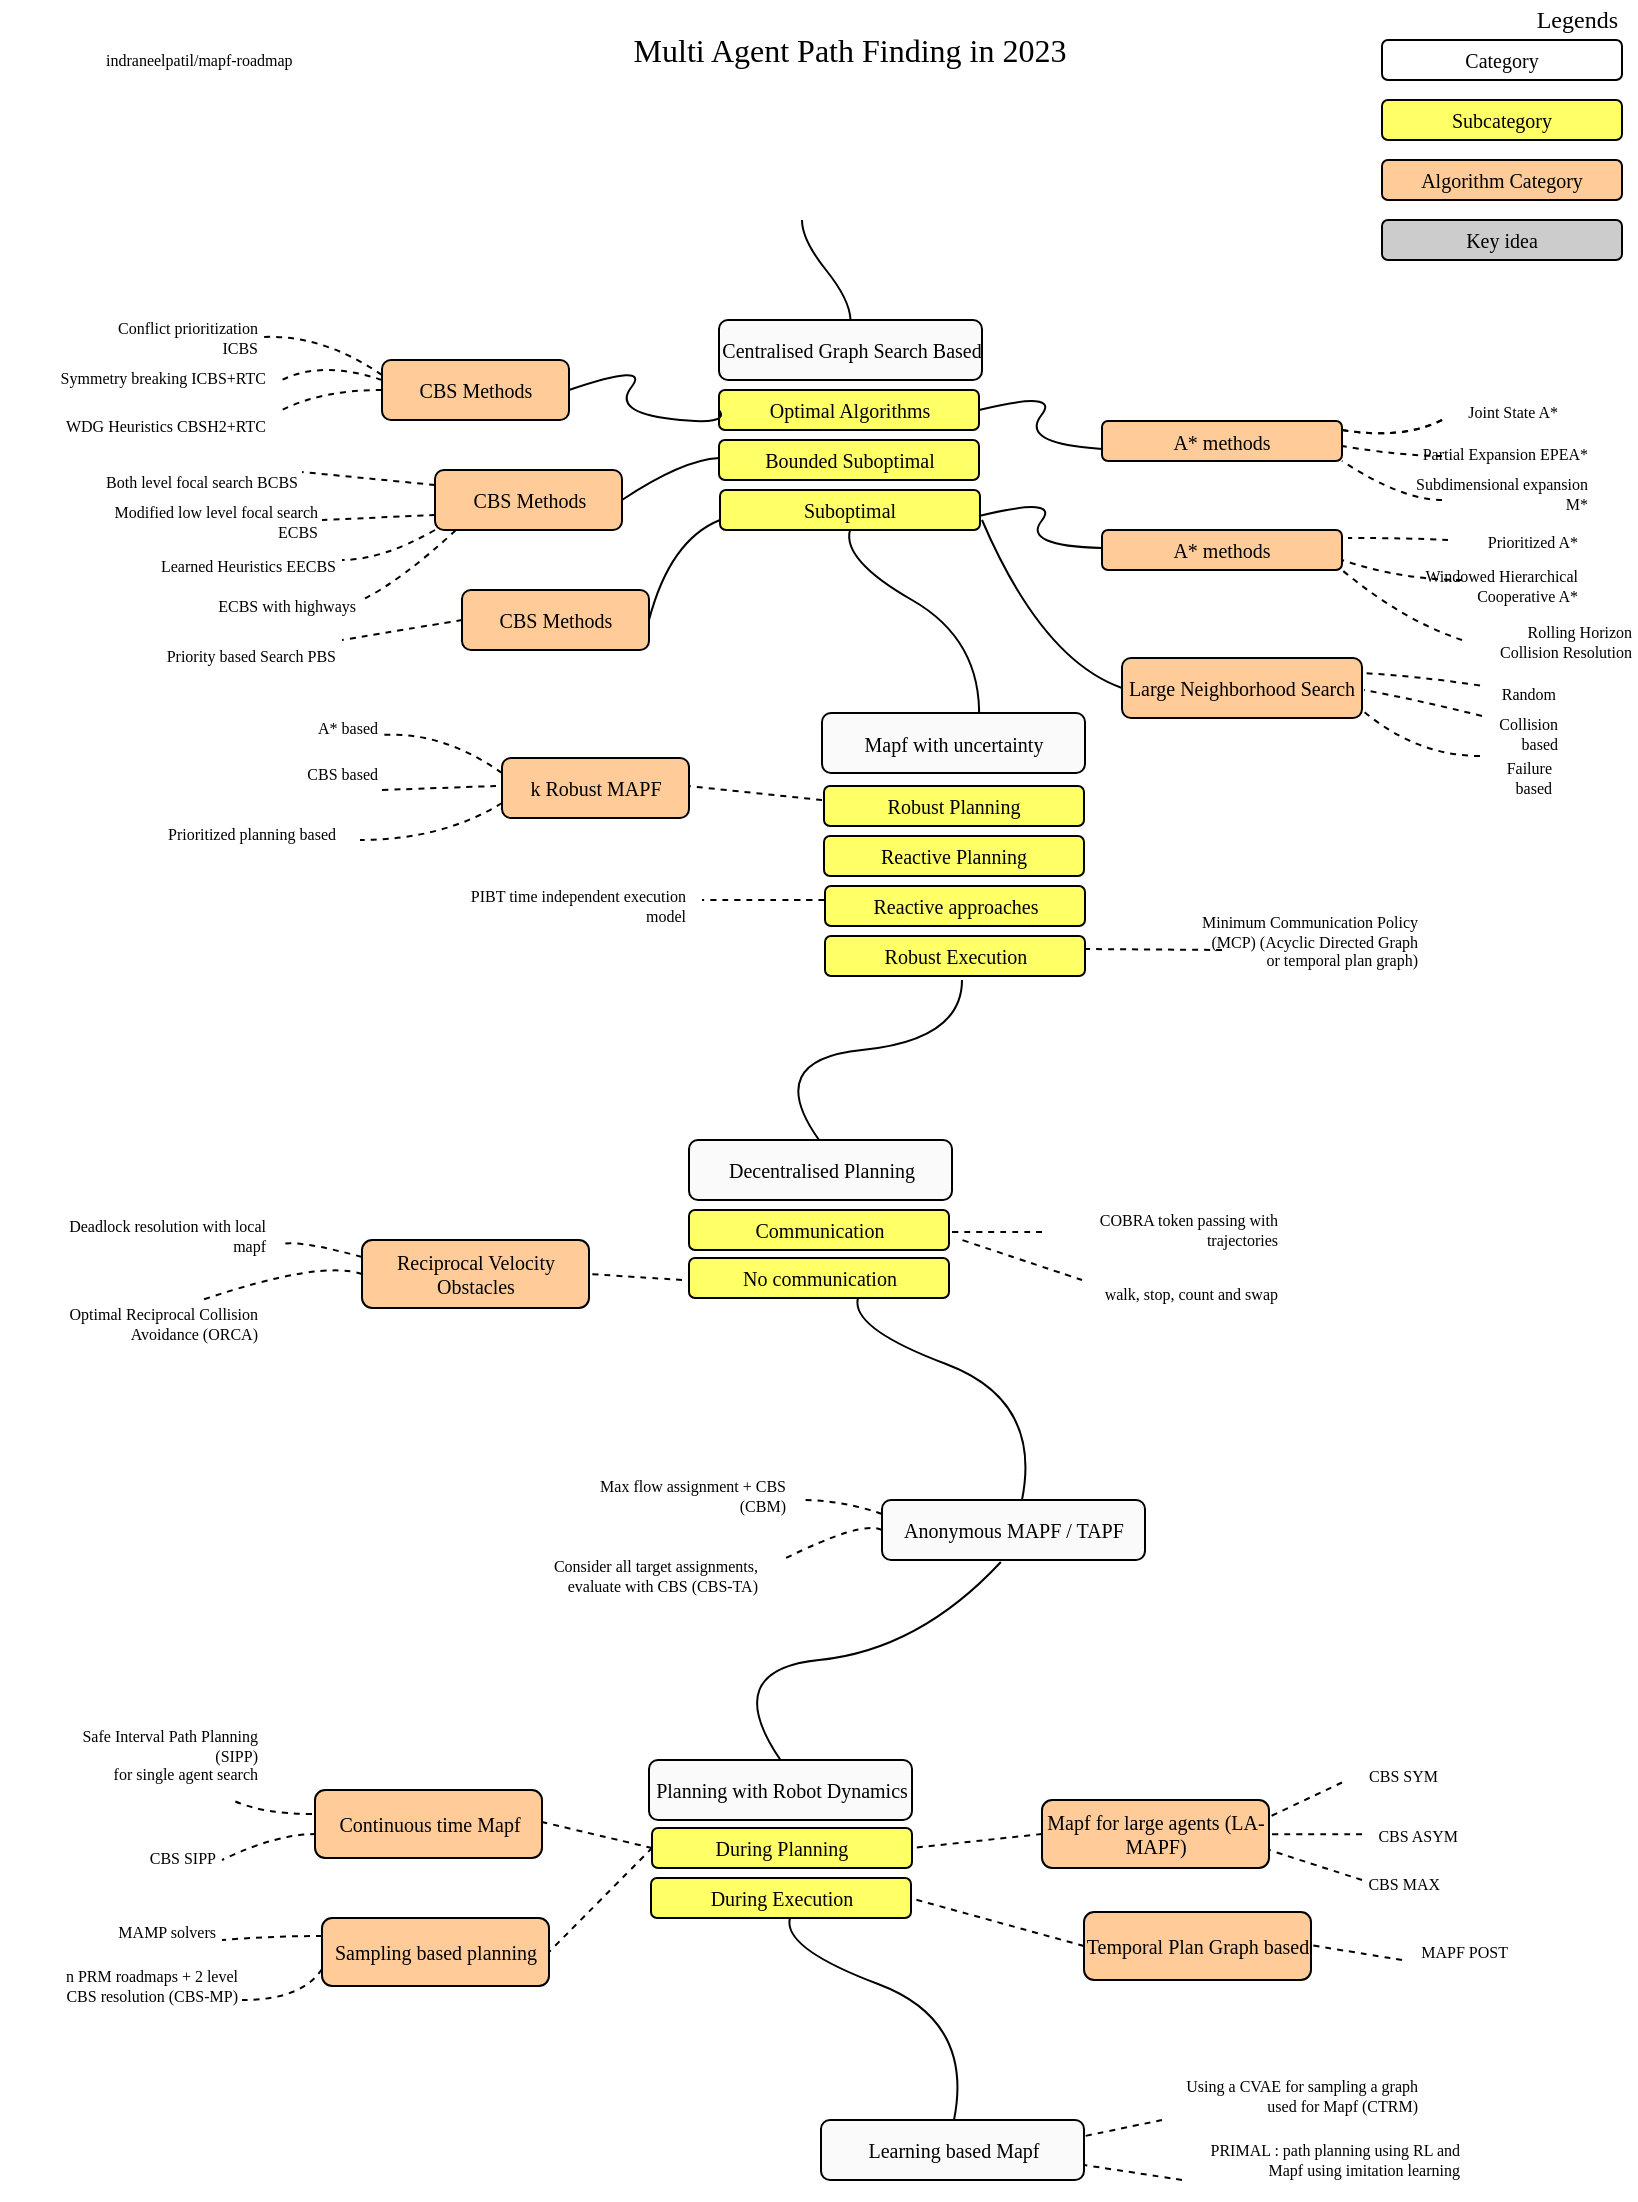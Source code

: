 <mxfile version="21.6.3" type="github">
  <diagram id="CwU8dhpzYnV2hqpYqISQ" name="Page-1">
    <mxGraphModel dx="1590" dy="447" grid="1" gridSize="10" guides="1" tooltips="1" connect="1" arrows="1" fold="1" page="1" pageScale="1" pageWidth="827" pageHeight="1169" background="#ffffff" math="0" shadow="0">
      <root>
        <mxCell id="0" />
        <mxCell id="1" parent="0" />
        <mxCell id="4" value="Multi Agent Path Finding in 2023" style="text;html=1;strokeColor=none;fillColor=none;align=center;verticalAlign=middle;whiteSpace=wrap;rounded=0;comic=0;fontFamily=Verdana;fontSize=16;fontStyle=0" parent="1" vertex="1">
          <mxGeometry x="273.5" y="30" width="280" height="30" as="geometry" />
        </mxCell>
        <mxCell id="5" value="Legends" style="text;html=1;strokeColor=none;fillColor=none;align=right;verticalAlign=middle;whiteSpace=wrap;rounded=0;comic=0;fontFamily=Verdana;fontSize=12;" parent="1" vertex="1">
          <mxGeometry x="720" y="20" width="80" height="20" as="geometry" />
        </mxCell>
        <mxCell id="7" value="Subcategory" style="rounded=1;whiteSpace=wrap;html=1;comic=0;fontFamily=Verdana;fontSize=10;fillColor=#FFFF66;" parent="1" vertex="1">
          <mxGeometry x="680" y="70" width="120" height="20" as="geometry" />
        </mxCell>
        <mxCell id="9" value="Algorithm Category" style="rounded=1;whiteSpace=wrap;html=1;comic=0;fontFamily=Verdana;fontSize=10;fillColor=#FFCC99;" parent="1" vertex="1">
          <mxGeometry x="680" y="100" width="120" height="20" as="geometry" />
        </mxCell>
        <mxCell id="10" value="Key idea" style="rounded=1;whiteSpace=wrap;html=1;comic=0;fontFamily=Verdana;fontSize=10;fillColor=#CCCCCC;" parent="1" vertex="1">
          <mxGeometry x="680" y="130" width="120" height="20" as="geometry" />
        </mxCell>
        <mxCell id="15" value="" style="curved=1;endArrow=none;html=1;fontFamily=Verdana;fontSize=10;exitX=0.5;exitY=1;entryX=0.5;entryY=0;endFill=0;" parent="1" target="17" edge="1">
          <mxGeometry width="50" height="50" relative="1" as="geometry">
            <mxPoint x="390" y="130" as="sourcePoint" />
            <mxPoint x="360" y="190" as="targetPoint" />
            <Array as="points">
              <mxPoint x="390" y="140" />
              <mxPoint x="414" y="170" />
            </Array>
          </mxGeometry>
        </mxCell>
        <mxCell id="17" value="Centralised Graph Search Based" style="rounded=1;whiteSpace=wrap;html=1;comic=0;fontFamily=Verdana;fontSize=10;fillColor=#fafafa;" parent="1" vertex="1">
          <mxGeometry x="348.5" y="180" width="131.5" height="30" as="geometry" />
        </mxCell>
        <mxCell id="18" value="Optimal Algorithms" style="rounded=1;whiteSpace=wrap;html=1;comic=0;fontFamily=Verdana;fontSize=10;fillColor=#FFFF66;" parent="1" vertex="1">
          <mxGeometry x="348.5" y="215" width="130" height="20" as="geometry" />
        </mxCell>
        <mxCell id="20" value="Bounded Suboptimal" style="rounded=1;whiteSpace=wrap;html=1;comic=0;fontFamily=Verdana;fontSize=10;fillColor=#FFFF66;" parent="1" vertex="1">
          <mxGeometry x="348.5" y="240" width="130" height="20" as="geometry" />
        </mxCell>
        <mxCell id="52" value="" style="curved=1;endArrow=none;html=1;fontFamily=Verdana;fontSize=10;entryX=0.5;entryY=0;endFill=0;exitX=0.5;exitY=1;exitDx=0;exitDy=0;" parent="1" source="3GfHXLE6OEoNehkDiDL5-192" edge="1">
          <mxGeometry width="50" height="50" relative="1" as="geometry">
            <mxPoint x="420" y="290" as="sourcePoint" />
            <mxPoint x="478.5" y="380" as="targetPoint" />
            <Array as="points">
              <mxPoint x="410" y="300" />
              <mxPoint x="480" y="340" />
            </Array>
          </mxGeometry>
        </mxCell>
        <mxCell id="ac9188710934de2-52" value="" style="shape=image;html=1;verticalAlign=top;verticalLabelPosition=bottom;labelBackgroundColor=#ffffff;imageAspect=0;aspect=fixed;image=https://cdn1.iconfinder.com/data/icons/logotypes/32/github-128.png;rounded=1;glass=0;comic=0;strokeColor=#000000;fillColor=#FFFFFF;fontFamily=Verdana;fontSize=14;align=center;" parent="1" vertex="1">
          <mxGeometry x="20" y="40" width="20" height="20" as="geometry" />
        </mxCell>
        <mxCell id="ac9188710934de2-55" value="indraneelpatil/mapf-roadmap" style="text;html=1;strokeColor=none;fillColor=none;align=left;verticalAlign=middle;whiteSpace=wrap;rounded=0;comic=0;fontFamily=Verdana;fontSize=8;" parent="1" vertex="1">
          <mxGeometry x="40" y="42.5" width="260" height="15" as="geometry" />
        </mxCell>
        <mxCell id="3GfHXLE6OEoNehkDiDL5-192" value="Suboptimal" style="rounded=1;whiteSpace=wrap;html=1;comic=0;fontFamily=Verdana;fontSize=10;fillColor=#FFFF66;" vertex="1" parent="1">
          <mxGeometry x="349" y="265" width="130" height="20" as="geometry" />
        </mxCell>
        <mxCell id="3GfHXLE6OEoNehkDiDL5-195" value="" style="curved=1;endArrow=none;html=1;fontFamily=Verdana;fontSize=10;exitX=0;exitY=0.5;entryX=1;entryY=0.5;endFill=0;exitDx=0;exitDy=0;" edge="1" parent="1" source="3GfHXLE6OEoNehkDiDL5-196">
          <mxGeometry width="50" height="50" relative="1" as="geometry">
            <mxPoint x="589.5" y="247" as="sourcePoint" />
            <mxPoint x="478.5" y="225" as="targetPoint" />
            <Array as="points">
              <mxPoint x="559.5" y="247" />
              <mxPoint x="500" y="240" />
              <mxPoint x="519.5" y="215" />
            </Array>
          </mxGeometry>
        </mxCell>
        <mxCell id="3GfHXLE6OEoNehkDiDL5-196" value="A* methods" style="rounded=1;whiteSpace=wrap;html=1;comic=0;fontFamily=Verdana;fontSize=10;fillColor=#ffcc99;strokeColor=#000000;" vertex="1" parent="1">
          <mxGeometry x="540" y="230.5" width="120" height="20" as="geometry" />
        </mxCell>
        <mxCell id="3GfHXLE6OEoNehkDiDL5-197" value="Category" style="rounded=1;whiteSpace=wrap;html=1;comic=0;fontFamily=Verdana;fontSize=10;" vertex="1" parent="1">
          <mxGeometry x="680" y="40" width="120" height="20" as="geometry" />
        </mxCell>
        <mxCell id="3GfHXLE6OEoNehkDiDL5-198" value="" style="curved=1;endArrow=none;html=1;fontFamily=Verdana;fontSize=8;entryX=1;entryY=0.5;endFill=0;dashed=1;" edge="1" parent="1">
          <mxGeometry width="50" height="50" relative="1" as="geometry">
            <mxPoint x="710" y="230" as="sourcePoint" />
            <mxPoint x="660" y="235" as="targetPoint" />
            <Array as="points">
              <mxPoint x="690" y="240" />
            </Array>
          </mxGeometry>
        </mxCell>
        <mxCell id="3GfHXLE6OEoNehkDiDL5-199" value="Joint State A*" style="text;html=1;strokeColor=none;fillColor=none;align=right;verticalAlign=middle;whiteSpace=wrap;rounded=0;comic=0;fontFamily=Verdana;fontSize=8;" vertex="1" parent="1">
          <mxGeometry x="510" y="218" width="260" height="15" as="geometry" />
        </mxCell>
        <mxCell id="3GfHXLE6OEoNehkDiDL5-200" value="" style="curved=1;endArrow=none;html=1;fontFamily=Verdana;fontSize=8;entryX=1;entryY=0.5;endFill=0;dashed=1;" edge="1" parent="1">
          <mxGeometry width="50" height="50" relative="1" as="geometry">
            <mxPoint x="710" y="248" as="sourcePoint" />
            <mxPoint x="660" y="243" as="targetPoint" />
            <Array as="points">
              <mxPoint x="690" y="248" />
            </Array>
          </mxGeometry>
        </mxCell>
        <mxCell id="3GfHXLE6OEoNehkDiDL5-201" value="Partial Expansion EPEA*" style="text;html=1;strokeColor=none;fillColor=none;align=right;verticalAlign=middle;whiteSpace=wrap;rounded=0;comic=0;fontFamily=Verdana;fontSize=8;" vertex="1" parent="1">
          <mxGeometry x="695" y="240" width="90" height="13" as="geometry" />
        </mxCell>
        <mxCell id="3GfHXLE6OEoNehkDiDL5-202" value="" style="curved=1;endArrow=none;html=1;fontFamily=Verdana;fontSize=8;entryX=1;entryY=1;endFill=0;dashed=1;entryDx=0;entryDy=0;" edge="1" parent="1" target="3GfHXLE6OEoNehkDiDL5-196">
          <mxGeometry width="50" height="50" relative="1" as="geometry">
            <mxPoint x="710" y="270" as="sourcePoint" />
            <mxPoint x="660" y="252" as="targetPoint" />
            <Array as="points">
              <mxPoint x="690" y="270" />
            </Array>
          </mxGeometry>
        </mxCell>
        <mxCell id="3GfHXLE6OEoNehkDiDL5-203" value="Subdimensional expansion M*" style="text;html=1;strokeColor=none;fillColor=none;align=right;verticalAlign=middle;whiteSpace=wrap;rounded=0;comic=0;fontFamily=Verdana;fontSize=8;" vertex="1" parent="1">
          <mxGeometry x="695" y="260" width="90" height="13" as="geometry" />
        </mxCell>
        <mxCell id="3GfHXLE6OEoNehkDiDL5-204" value="CBS Methods" style="rounded=1;whiteSpace=wrap;html=1;comic=0;fontFamily=Verdana;fontSize=10;fillColor=#ffcc99;strokeColor=#000000;" vertex="1" parent="1">
          <mxGeometry x="180" y="200" width="93.5" height="30" as="geometry" />
        </mxCell>
        <mxCell id="3GfHXLE6OEoNehkDiDL5-205" value="" style="curved=1;endArrow=none;html=1;fontFamily=Verdana;fontSize=10;exitX=0;exitY=0.5;entryX=1;entryY=0.5;endFill=0;exitDx=0;exitDy=0;entryDx=0;entryDy=0;" edge="1" parent="1" source="18" target="3GfHXLE6OEoNehkDiDL5-204">
          <mxGeometry width="50" height="50" relative="1" as="geometry">
            <mxPoint x="335" y="227" as="sourcePoint" />
            <mxPoint x="273.5" y="211" as="targetPoint" />
            <Array as="points">
              <mxPoint x="354.5" y="233" />
              <mxPoint x="295" y="226" />
              <mxPoint x="314.5" y="201" />
            </Array>
          </mxGeometry>
        </mxCell>
        <mxCell id="3GfHXLE6OEoNehkDiDL5-206" value="" style="curved=1;endArrow=none;html=1;fontFamily=Verdana;fontSize=8;endFill=0;dashed=1;exitX=0;exitY=0.5;" edge="1" parent="1">
          <mxGeometry width="50" height="50" relative="1" as="geometry">
            <mxPoint x="180" y="210" as="sourcePoint" />
            <mxPoint x="130" y="210" as="targetPoint" />
            <Array as="points">
              <mxPoint x="150" y="200" />
            </Array>
          </mxGeometry>
        </mxCell>
        <mxCell id="3GfHXLE6OEoNehkDiDL5-207" value="Conflict prioritization ICBS" style="text;html=1;strokeColor=none;fillColor=none;align=right;verticalAlign=middle;whiteSpace=wrap;rounded=0;comic=0;fontFamily=Verdana;fontSize=8;" vertex="1" parent="1">
          <mxGeometry x="30" y="180" width="90" height="17" as="geometry" />
        </mxCell>
        <mxCell id="3GfHXLE6OEoNehkDiDL5-208" value="" style="curved=1;endArrow=none;html=1;fontFamily=Verdana;fontSize=8;endFill=0;dashed=1;exitX=0;exitY=0.5;exitDx=0;exitDy=0;" edge="1" parent="1" source="3GfHXLE6OEoNehkDiDL5-204">
          <mxGeometry width="50" height="50" relative="1" as="geometry">
            <mxPoint x="180" y="225" as="sourcePoint" />
            <mxPoint x="130" y="225" as="targetPoint" />
            <Array as="points">
              <mxPoint x="150" y="215" />
            </Array>
          </mxGeometry>
        </mxCell>
        <mxCell id="3GfHXLE6OEoNehkDiDL5-209" value="Symmetry breaking ICBS+RTC" style="text;html=1;strokeColor=none;fillColor=none;align=right;verticalAlign=middle;whiteSpace=wrap;rounded=0;comic=0;fontFamily=Verdana;fontSize=8;" vertex="1" parent="1">
          <mxGeometry x="14" y="201.5" width="110" height="15" as="geometry" />
        </mxCell>
        <mxCell id="3GfHXLE6OEoNehkDiDL5-210" value="" style="curved=1;endArrow=none;html=1;fontFamily=Verdana;fontSize=8;entryX=1;entryY=0.5;endFill=0;dashed=1;" edge="1" parent="1">
          <mxGeometry width="50" height="50" relative="1" as="geometry">
            <mxPoint x="710" y="230" as="sourcePoint" />
            <mxPoint x="660" y="235" as="targetPoint" />
            <Array as="points">
              <mxPoint x="690" y="240" />
            </Array>
          </mxGeometry>
        </mxCell>
        <mxCell id="3GfHXLE6OEoNehkDiDL5-212" value="WDG Heuristics CBSH2+RTC" style="text;html=1;strokeColor=none;fillColor=none;align=right;verticalAlign=middle;whiteSpace=wrap;rounded=0;comic=0;fontFamily=Verdana;fontSize=8;" vertex="1" parent="1">
          <mxGeometry x="14" y="225" width="110" height="15" as="geometry" />
        </mxCell>
        <mxCell id="3GfHXLE6OEoNehkDiDL5-214" value="" style="curved=1;endArrow=none;html=1;fontFamily=Verdana;fontSize=8;endFill=0;dashed=1;exitX=0;exitY=0.25;exitDx=0;exitDy=0;entryX=1;entryY=0.5;entryDx=0;entryDy=0;" edge="1" parent="1" source="3GfHXLE6OEoNehkDiDL5-204" target="3GfHXLE6OEoNehkDiDL5-207">
          <mxGeometry width="50" height="50" relative="1" as="geometry">
            <mxPoint x="180" y="197" as="sourcePoint" />
            <mxPoint x="130" y="197" as="targetPoint" />
            <Array as="points">
              <mxPoint x="150" y="187" />
            </Array>
          </mxGeometry>
        </mxCell>
        <mxCell id="3GfHXLE6OEoNehkDiDL5-215" value="CBS Methods" style="rounded=1;whiteSpace=wrap;html=1;comic=0;fontFamily=Verdana;fontSize=10;fillColor=#ffcc99;strokeColor=#000000;" vertex="1" parent="1">
          <mxGeometry x="206.5" y="255" width="93.5" height="30" as="geometry" />
        </mxCell>
        <mxCell id="3GfHXLE6OEoNehkDiDL5-216" value="" style="curved=1;endArrow=none;html=1;fontFamily=Verdana;fontSize=10;exitX=0;exitY=0.5;entryX=1;entryY=0.5;endFill=0;exitDx=0;exitDy=0;entryDx=0;entryDy=0;" edge="1" parent="1" target="3GfHXLE6OEoNehkDiDL5-215">
          <mxGeometry width="50" height="50" relative="1" as="geometry">
            <mxPoint x="348.5" y="249" as="sourcePoint" />
            <mxPoint x="273.5" y="239" as="targetPoint" />
            <Array as="points">
              <mxPoint x="330" y="250" />
            </Array>
          </mxGeometry>
        </mxCell>
        <mxCell id="3GfHXLE6OEoNehkDiDL5-217" value="" style="curved=1;endArrow=none;html=1;fontFamily=Verdana;fontSize=8;endFill=0;dashed=1;exitX=0;exitY=0.25;exitDx=0;exitDy=0;" edge="1" parent="1" source="3GfHXLE6OEoNehkDiDL5-215">
          <mxGeometry width="50" height="50" relative="1" as="geometry">
            <mxPoint x="200" y="256" as="sourcePoint" />
            <mxPoint x="140" y="256" as="targetPoint" />
            <Array as="points" />
          </mxGeometry>
        </mxCell>
        <mxCell id="3GfHXLE6OEoNehkDiDL5-218" value="Both level focal search BCBS" style="text;html=1;strokeColor=none;fillColor=none;align=right;verticalAlign=middle;whiteSpace=wrap;rounded=0;comic=0;fontFamily=Verdana;fontSize=8;" vertex="1" parent="1">
          <mxGeometry x="30" y="253" width="110" height="15" as="geometry" />
        </mxCell>
        <mxCell id="3GfHXLE6OEoNehkDiDL5-219" value="" style="curved=1;endArrow=none;html=1;fontFamily=Verdana;fontSize=8;endFill=0;dashed=1;exitX=0;exitY=0.75;exitDx=0;exitDy=0;" edge="1" parent="1" source="3GfHXLE6OEoNehkDiDL5-215">
          <mxGeometry width="50" height="50" relative="1" as="geometry">
            <mxPoint x="184" y="284.2" as="sourcePoint" />
            <mxPoint x="150" y="280" as="targetPoint" />
            <Array as="points" />
          </mxGeometry>
        </mxCell>
        <mxCell id="3GfHXLE6OEoNehkDiDL5-220" value="Modified low level focal search ECBS" style="text;html=1;strokeColor=none;fillColor=none;align=right;verticalAlign=middle;whiteSpace=wrap;rounded=0;comic=0;fontFamily=Verdana;fontSize=8;" vertex="1" parent="1">
          <mxGeometry x="40" y="273" width="110" height="15" as="geometry" />
        </mxCell>
        <mxCell id="3GfHXLE6OEoNehkDiDL5-221" value="" style="curved=1;endArrow=none;html=1;fontFamily=Verdana;fontSize=8;endFill=0;dashed=1;exitX=0;exitY=1;exitDx=0;exitDy=0;" edge="1" parent="1" source="3GfHXLE6OEoNehkDiDL5-215">
          <mxGeometry width="50" height="50" relative="1" as="geometry">
            <mxPoint x="210" y="276" as="sourcePoint" />
            <mxPoint x="160" y="300" as="targetPoint" />
            <Array as="points">
              <mxPoint x="180" y="300" />
            </Array>
          </mxGeometry>
        </mxCell>
        <mxCell id="3GfHXLE6OEoNehkDiDL5-222" value="Learned Heuristics EECBS" style="text;html=1;strokeColor=none;fillColor=none;align=right;verticalAlign=middle;whiteSpace=wrap;rounded=0;comic=0;fontFamily=Verdana;fontSize=8;" vertex="1" parent="1">
          <mxGeometry x="49" y="295" width="110" height="15" as="geometry" />
        </mxCell>
        <mxCell id="3GfHXLE6OEoNehkDiDL5-223" value="A* methods" style="rounded=1;whiteSpace=wrap;html=1;comic=0;fontFamily=Verdana;fontSize=10;fillColor=#ffcc99;strokeColor=#000000;" vertex="1" parent="1">
          <mxGeometry x="540" y="285" width="120" height="20" as="geometry" />
        </mxCell>
        <mxCell id="3GfHXLE6OEoNehkDiDL5-224" value="" style="curved=1;endArrow=none;html=1;fontFamily=Verdana;fontSize=10;exitX=0;exitY=0.5;entryX=1;entryY=0.5;endFill=0;exitDx=0;exitDy=0;" edge="1" parent="1">
          <mxGeometry width="50" height="50" relative="1" as="geometry">
            <mxPoint x="540" y="294" as="sourcePoint" />
            <mxPoint x="478.5" y="278" as="targetPoint" />
            <Array as="points">
              <mxPoint x="500" y="293" />
              <mxPoint x="519.5" y="268" />
            </Array>
          </mxGeometry>
        </mxCell>
        <mxCell id="3GfHXLE6OEoNehkDiDL5-226" value="" style="curved=1;endArrow=none;html=1;fontFamily=Verdana;fontSize=8;entryX=1;entryY=0.5;endFill=0;dashed=1;" edge="1" parent="1">
          <mxGeometry width="50" height="50" relative="1" as="geometry">
            <mxPoint x="713" y="290" as="sourcePoint" />
            <mxPoint x="663" y="289" as="targetPoint" />
            <Array as="points">
              <mxPoint x="693" y="289" />
            </Array>
          </mxGeometry>
        </mxCell>
        <mxCell id="3GfHXLE6OEoNehkDiDL5-227" value="Prioritized A*" style="text;html=1;strokeColor=none;fillColor=none;align=right;verticalAlign=middle;whiteSpace=wrap;rounded=0;comic=0;fontFamily=Verdana;fontSize=8;" vertex="1" parent="1">
          <mxGeometry x="720" y="283" width="60" height="15" as="geometry" />
        </mxCell>
        <mxCell id="3GfHXLE6OEoNehkDiDL5-228" value="" style="curved=1;endArrow=none;html=1;fontFamily=Verdana;fontSize=8;endFill=0;dashed=1;exitX=0;exitY=1;exitDx=0;exitDy=0;" edge="1" parent="1">
          <mxGeometry width="50" height="50" relative="1" as="geometry">
            <mxPoint x="217" y="285" as="sourcePoint" />
            <mxPoint x="170" y="320" as="targetPoint" />
            <Array as="points">
              <mxPoint x="190" y="310" />
            </Array>
          </mxGeometry>
        </mxCell>
        <mxCell id="3GfHXLE6OEoNehkDiDL5-229" value="ECBS with highways" style="text;html=1;strokeColor=none;fillColor=none;align=right;verticalAlign=middle;whiteSpace=wrap;rounded=0;comic=0;fontFamily=Verdana;fontSize=8;" vertex="1" parent="1">
          <mxGeometry x="59" y="315" width="110" height="15" as="geometry" />
        </mxCell>
        <mxCell id="3GfHXLE6OEoNehkDiDL5-230" value="Windowed Hierarchical Cooperative A*" style="text;html=1;strokeColor=none;fillColor=none;align=right;verticalAlign=middle;whiteSpace=wrap;rounded=0;comic=0;fontFamily=Verdana;fontSize=8;" vertex="1" parent="1">
          <mxGeometry x="700" y="305" width="80" height="15" as="geometry" />
        </mxCell>
        <mxCell id="3GfHXLE6OEoNehkDiDL5-235" value="" style="curved=1;endArrow=none;html=1;fontFamily=Verdana;fontSize=8;entryX=1;entryY=0.75;endFill=0;dashed=1;entryDx=0;entryDy=0;" edge="1" parent="1" target="3GfHXLE6OEoNehkDiDL5-223">
          <mxGeometry width="50" height="50" relative="1" as="geometry">
            <mxPoint x="720" y="310" as="sourcePoint" />
            <mxPoint x="670" y="305" as="targetPoint" />
            <Array as="points">
              <mxPoint x="690" y="310" />
            </Array>
          </mxGeometry>
        </mxCell>
        <mxCell id="3GfHXLE6OEoNehkDiDL5-236" value="CBS Methods" style="rounded=1;whiteSpace=wrap;html=1;comic=0;fontFamily=Verdana;fontSize=10;fillColor=#ffcc99;strokeColor=#000000;" vertex="1" parent="1">
          <mxGeometry x="220" y="315" width="93.5" height="30" as="geometry" />
        </mxCell>
        <mxCell id="3GfHXLE6OEoNehkDiDL5-238" value="" style="curved=1;endArrow=none;html=1;fontFamily=Verdana;fontSize=10;exitX=0;exitY=0.75;entryX=1;entryY=0.5;endFill=0;exitDx=0;exitDy=0;entryDx=0;entryDy=0;" edge="1" parent="1" source="3GfHXLE6OEoNehkDiDL5-192" target="3GfHXLE6OEoNehkDiDL5-236">
          <mxGeometry width="50" height="50" relative="1" as="geometry">
            <mxPoint x="372" y="305" as="sourcePoint" />
            <mxPoint x="323.5" y="326" as="targetPoint" />
            <Array as="points">
              <mxPoint x="324" y="290" />
            </Array>
          </mxGeometry>
        </mxCell>
        <mxCell id="3GfHXLE6OEoNehkDiDL5-239" value="" style="curved=1;endArrow=none;html=1;fontFamily=Verdana;fontSize=8;endFill=0;dashed=1;exitX=0;exitY=0.75;exitDx=0;exitDy=0;" edge="1" parent="1">
          <mxGeometry width="50" height="50" relative="1" as="geometry">
            <mxPoint x="220" y="330" as="sourcePoint" />
            <mxPoint x="160" y="340" as="targetPoint" />
            <Array as="points" />
          </mxGeometry>
        </mxCell>
        <mxCell id="3GfHXLE6OEoNehkDiDL5-240" value="Priority based Search PBS" style="text;html=1;strokeColor=none;fillColor=none;align=right;verticalAlign=middle;whiteSpace=wrap;rounded=0;comic=0;fontFamily=Verdana;fontSize=8;" vertex="1" parent="1">
          <mxGeometry x="49" y="340" width="110" height="15" as="geometry" />
        </mxCell>
        <mxCell id="3GfHXLE6OEoNehkDiDL5-243" value="" style="curved=1;endArrow=none;html=1;fontFamily=Verdana;fontSize=10;endFill=0;exitX=0;exitY=0.5;exitDx=0;exitDy=0;" edge="1" parent="1" source="3GfHXLE6OEoNehkDiDL5-244">
          <mxGeometry width="50" height="50" relative="1" as="geometry">
            <mxPoint x="550" y="350" as="sourcePoint" />
            <mxPoint x="480" y="280" as="targetPoint" />
            <Array as="points">
              <mxPoint x="510" y="350" />
            </Array>
          </mxGeometry>
        </mxCell>
        <mxCell id="3GfHXLE6OEoNehkDiDL5-244" value="Large Neighborhood Search" style="rounded=1;whiteSpace=wrap;html=1;comic=0;fontFamily=Verdana;fontSize=10;fillColor=#ffcc99;strokeColor=#000000;" vertex="1" parent="1">
          <mxGeometry x="550" y="349" width="120" height="30" as="geometry" />
        </mxCell>
        <mxCell id="3GfHXLE6OEoNehkDiDL5-247" value="" style="curved=1;endArrow=none;html=1;fontFamily=Verdana;fontSize=8;entryX=1;entryY=0.25;endFill=0;dashed=1;entryDx=0;entryDy=0;exitX=0;exitY=0.25;exitDx=0;exitDy=0;" edge="1" parent="1" source="3GfHXLE6OEoNehkDiDL5-248" target="3GfHXLE6OEoNehkDiDL5-244">
          <mxGeometry width="50" height="50" relative="1" as="geometry">
            <mxPoint x="720" y="354" as="sourcePoint" />
            <mxPoint x="670" y="353" as="targetPoint" />
            <Array as="points">
              <mxPoint x="697" y="358" />
            </Array>
          </mxGeometry>
        </mxCell>
        <mxCell id="3GfHXLE6OEoNehkDiDL5-248" value="Random" style="text;html=1;strokeColor=none;fillColor=none;align=right;verticalAlign=middle;whiteSpace=wrap;rounded=0;comic=0;fontFamily=Verdana;fontSize=8;" vertex="1" parent="1">
          <mxGeometry x="729" y="359" width="40" height="15" as="geometry" />
        </mxCell>
        <mxCell id="3GfHXLE6OEoNehkDiDL5-251" value="" style="curved=1;endArrow=none;html=1;fontFamily=Verdana;fontSize=8;entryX=1;entryY=0.5;endFill=0;dashed=1;" edge="1" parent="1">
          <mxGeometry width="50" height="50" relative="1" as="geometry">
            <mxPoint x="730" y="378" as="sourcePoint" />
            <mxPoint x="671" y="365" as="targetPoint" />
            <Array as="points">
              <mxPoint x="698" y="370" />
            </Array>
          </mxGeometry>
        </mxCell>
        <mxCell id="3GfHXLE6OEoNehkDiDL5-252" value="Collision based" style="text;html=1;strokeColor=none;fillColor=none;align=right;verticalAlign=middle;whiteSpace=wrap;rounded=0;comic=0;fontFamily=Verdana;fontSize=8;" vertex="1" parent="1">
          <mxGeometry x="730" y="379" width="40" height="15" as="geometry" />
        </mxCell>
        <mxCell id="3GfHXLE6OEoNehkDiDL5-253" value="" style="curved=1;endArrow=none;html=1;fontFamily=Verdana;fontSize=8;entryX=1;entryY=0.5;endFill=0;dashed=1;" edge="1" parent="1">
          <mxGeometry width="50" height="50" relative="1" as="geometry">
            <mxPoint x="729" y="398" as="sourcePoint" />
            <mxPoint x="670" y="375" as="targetPoint" />
            <Array as="points">
              <mxPoint x="697" y="398" />
            </Array>
          </mxGeometry>
        </mxCell>
        <mxCell id="3GfHXLE6OEoNehkDiDL5-254" value="Failure based" style="text;html=1;strokeColor=none;fillColor=none;align=right;verticalAlign=middle;whiteSpace=wrap;rounded=0;comic=0;fontFamily=Verdana;fontSize=8;" vertex="1" parent="1">
          <mxGeometry x="727" y="401" width="40" height="15" as="geometry" />
        </mxCell>
        <mxCell id="3GfHXLE6OEoNehkDiDL5-255" value="Mapf with uncertainty" style="rounded=1;whiteSpace=wrap;html=1;comic=0;fontFamily=Verdana;fontSize=10;fillColor=#fafafa;" vertex="1" parent="1">
          <mxGeometry x="400" y="376.5" width="131.5" height="30" as="geometry" />
        </mxCell>
        <mxCell id="3GfHXLE6OEoNehkDiDL5-257" value="Robust Planning" style="rounded=1;whiteSpace=wrap;html=1;comic=0;fontFamily=Verdana;fontSize=10;fillColor=#FFFF66;" vertex="1" parent="1">
          <mxGeometry x="401" y="413" width="130" height="20" as="geometry" />
        </mxCell>
        <mxCell id="3GfHXLE6OEoNehkDiDL5-258" value="Reactive Planning" style="rounded=1;whiteSpace=wrap;html=1;comic=0;fontFamily=Verdana;fontSize=10;fillColor=#FFFF66;" vertex="1" parent="1">
          <mxGeometry x="401" y="438" width="130" height="20" as="geometry" />
        </mxCell>
        <mxCell id="3GfHXLE6OEoNehkDiDL5-259" value="Reactive approaches" style="rounded=1;whiteSpace=wrap;html=1;comic=0;fontFamily=Verdana;fontSize=10;fillColor=#FFFF66;" vertex="1" parent="1">
          <mxGeometry x="401.5" y="463" width="130" height="20" as="geometry" />
        </mxCell>
        <mxCell id="3GfHXLE6OEoNehkDiDL5-260" value="Robust Execution" style="rounded=1;whiteSpace=wrap;html=1;comic=0;fontFamily=Verdana;fontSize=10;fillColor=#FFFF66;" vertex="1" parent="1">
          <mxGeometry x="401.5" y="488" width="130" height="20" as="geometry" />
        </mxCell>
        <mxCell id="3GfHXLE6OEoNehkDiDL5-263" value="" style="curved=1;endArrow=none;html=1;fontFamily=Verdana;fontSize=8;endFill=0;dashed=1;exitX=0;exitY=0.25;exitDx=0;exitDy=0;" edge="1" parent="1">
          <mxGeometry width="50" height="50" relative="1" as="geometry">
            <mxPoint x="400" y="420" as="sourcePoint" />
            <mxPoint x="333" y="413" as="targetPoint" />
            <Array as="points" />
          </mxGeometry>
        </mxCell>
        <mxCell id="3GfHXLE6OEoNehkDiDL5-265" value="" style="curved=1;endArrow=none;html=1;fontFamily=Verdana;fontSize=8;endFill=0;dashed=1;" edge="1" parent="1">
          <mxGeometry width="50" height="50" relative="1" as="geometry">
            <mxPoint x="600" y="495" as="sourcePoint" />
            <mxPoint x="531" y="494.5" as="targetPoint" />
            <Array as="points" />
          </mxGeometry>
        </mxCell>
        <mxCell id="3GfHXLE6OEoNehkDiDL5-266" value="Minimum Communication Policy (MCP) (Acyclic Directed Graph or temporal plan graph)" style="text;html=1;strokeColor=none;fillColor=none;align=right;verticalAlign=middle;whiteSpace=wrap;rounded=0;comic=0;fontFamily=Verdana;fontSize=8;" vertex="1" parent="1">
          <mxGeometry x="590" y="483" width="110" height="15" as="geometry" />
        </mxCell>
        <mxCell id="3GfHXLE6OEoNehkDiDL5-267" value="k Robust MAPF" style="rounded=1;whiteSpace=wrap;html=1;comic=0;fontFamily=Verdana;fontSize=10;fillColor=#ffcc99;strokeColor=#000000;" vertex="1" parent="1">
          <mxGeometry x="240" y="399" width="93.5" height="30" as="geometry" />
        </mxCell>
        <mxCell id="3GfHXLE6OEoNehkDiDL5-268" value="" style="curved=1;endArrow=none;html=1;fontFamily=Verdana;fontSize=8;endFill=0;dashed=1;exitX=0;exitY=0.25;exitDx=0;exitDy=0;entryX=1;entryY=0.5;entryDx=0;entryDy=0;" edge="1" parent="1">
          <mxGeometry width="50" height="50" relative="1" as="geometry">
            <mxPoint x="240" y="406.5" as="sourcePoint" />
            <mxPoint x="180" y="387.5" as="targetPoint" />
            <Array as="points">
              <mxPoint x="210" y="385.5" />
            </Array>
          </mxGeometry>
        </mxCell>
        <mxCell id="3GfHXLE6OEoNehkDiDL5-269" value="A* based" style="text;html=1;strokeColor=none;fillColor=none;align=right;verticalAlign=middle;whiteSpace=wrap;rounded=0;comic=0;fontFamily=Verdana;fontSize=8;" vertex="1" parent="1">
          <mxGeometry x="70" y="376.5" width="110" height="15" as="geometry" />
        </mxCell>
        <mxCell id="3GfHXLE6OEoNehkDiDL5-270" value="" style="curved=1;endArrow=none;html=1;fontFamily=Verdana;fontSize=8;endFill=0;dashed=1;exitX=0;exitY=0.75;exitDx=0;exitDy=0;" edge="1" parent="1">
          <mxGeometry width="50" height="50" relative="1" as="geometry">
            <mxPoint x="237" y="413" as="sourcePoint" />
            <mxPoint x="180" y="415" as="targetPoint" />
            <Array as="points" />
          </mxGeometry>
        </mxCell>
        <mxCell id="3GfHXLE6OEoNehkDiDL5-271" value="CBS based" style="text;html=1;strokeColor=none;fillColor=none;align=right;verticalAlign=middle;whiteSpace=wrap;rounded=0;comic=0;fontFamily=Verdana;fontSize=8;" vertex="1" parent="1">
          <mxGeometry x="70" y="399" width="110" height="15" as="geometry" />
        </mxCell>
        <mxCell id="3GfHXLE6OEoNehkDiDL5-272" value="" style="curved=1;endArrow=none;html=1;fontFamily=Verdana;fontSize=8;endFill=0;dashed=1;exitX=0;exitY=0.75;exitDx=0;exitDy=0;" edge="1" parent="1" source="3GfHXLE6OEoNehkDiDL5-267">
          <mxGeometry width="50" height="50" relative="1" as="geometry">
            <mxPoint x="229" y="450" as="sourcePoint" />
            <mxPoint x="169" y="440" as="targetPoint" />
            <Array as="points">
              <mxPoint x="210" y="440" />
            </Array>
          </mxGeometry>
        </mxCell>
        <mxCell id="3GfHXLE6OEoNehkDiDL5-273" value="Prioritized planning based" style="text;html=1;strokeColor=none;fillColor=none;align=right;verticalAlign=middle;whiteSpace=wrap;rounded=0;comic=0;fontFamily=Verdana;fontSize=8;" vertex="1" parent="1">
          <mxGeometry x="49" y="429" width="110" height="15" as="geometry" />
        </mxCell>
        <mxCell id="3GfHXLE6OEoNehkDiDL5-274" value="Decentralised Planning" style="rounded=1;whiteSpace=wrap;html=1;comic=0;fontFamily=Verdana;fontSize=10;fillColor=#fafafa;" vertex="1" parent="1">
          <mxGeometry x="333.5" y="590" width="131.5" height="30" as="geometry" />
        </mxCell>
        <mxCell id="3GfHXLE6OEoNehkDiDL5-275" value="" style="curved=1;endArrow=none;html=1;fontFamily=Verdana;fontSize=10;entryX=0.5;entryY=0;endFill=0;" edge="1" parent="1">
          <mxGeometry width="50" height="50" relative="1" as="geometry">
            <mxPoint x="470" y="510" as="sourcePoint" />
            <mxPoint x="398.5" y="590" as="targetPoint" />
            <Array as="points">
              <mxPoint x="470" y="540" />
              <mxPoint x="370" y="550" />
            </Array>
          </mxGeometry>
        </mxCell>
        <mxCell id="3GfHXLE6OEoNehkDiDL5-278" value="" style="curved=1;endArrow=none;html=1;fontFamily=Verdana;fontSize=8;endFill=0;dashed=1;exitX=0;exitY=0.25;exitDx=0;exitDy=0;" edge="1" parent="1">
          <mxGeometry width="50" height="50" relative="1" as="geometry">
            <mxPoint x="401" y="470" as="sourcePoint" />
            <mxPoint x="340" y="470" as="targetPoint" />
            <Array as="points" />
          </mxGeometry>
        </mxCell>
        <mxCell id="3GfHXLE6OEoNehkDiDL5-279" value="PIBT time independent execution model" style="text;html=1;strokeColor=none;fillColor=none;align=right;verticalAlign=middle;whiteSpace=wrap;rounded=0;comic=0;fontFamily=Verdana;fontSize=8;" vertex="1" parent="1">
          <mxGeometry x="223.5" y="465.5" width="110" height="15" as="geometry" />
        </mxCell>
        <mxCell id="3GfHXLE6OEoNehkDiDL5-280" value="Communication" style="rounded=1;whiteSpace=wrap;html=1;comic=0;fontFamily=Verdana;fontSize=10;fillColor=#FFFF66;" vertex="1" parent="1">
          <mxGeometry x="333.5" y="625" width="130" height="20" as="geometry" />
        </mxCell>
        <mxCell id="3GfHXLE6OEoNehkDiDL5-281" value="No communication" style="rounded=1;whiteSpace=wrap;html=1;comic=0;fontFamily=Verdana;fontSize=10;fillColor=#FFFF66;" vertex="1" parent="1">
          <mxGeometry x="333.5" y="649" width="130" height="20" as="geometry" />
        </mxCell>
        <mxCell id="3GfHXLE6OEoNehkDiDL5-282" value="Reciprocal Velocity Obstacles" style="rounded=1;whiteSpace=wrap;html=1;comic=0;fontFamily=Verdana;fontSize=10;fillColor=#ffcc99;strokeColor=#000000;" vertex="1" parent="1">
          <mxGeometry x="170" y="640" width="113.5" height="34" as="geometry" />
        </mxCell>
        <mxCell id="3GfHXLE6OEoNehkDiDL5-283" value="" style="curved=1;endArrow=none;html=1;fontFamily=Verdana;fontSize=8;endFill=0;dashed=1;entryX=1;entryY=0.5;entryDx=0;entryDy=0;" edge="1" parent="1" target="3GfHXLE6OEoNehkDiDL5-282">
          <mxGeometry width="50" height="50" relative="1" as="geometry">
            <mxPoint x="330" y="660" as="sourcePoint" />
            <mxPoint x="282" y="655.5" as="targetPoint" />
            <Array as="points" />
          </mxGeometry>
        </mxCell>
        <mxCell id="3GfHXLE6OEoNehkDiDL5-284" value="" style="curved=1;endArrow=none;html=1;fontFamily=Verdana;fontSize=8;endFill=0;dashed=1;exitX=0;exitY=0.25;exitDx=0;exitDy=0;" edge="1" parent="1" source="3GfHXLE6OEoNehkDiDL5-282">
          <mxGeometry width="50" height="50" relative="1" as="geometry">
            <mxPoint x="169" y="661" as="sourcePoint" />
            <mxPoint x="130" y="642" as="targetPoint" />
            <Array as="points">
              <mxPoint x="139" y="640" />
            </Array>
          </mxGeometry>
        </mxCell>
        <mxCell id="3GfHXLE6OEoNehkDiDL5-285" value="Deadlock resolution with local mapf" style="text;html=1;strokeColor=none;fillColor=none;align=right;verticalAlign=middle;whiteSpace=wrap;rounded=0;comic=0;fontFamily=Verdana;fontSize=8;" vertex="1" parent="1">
          <mxGeometry x="14" y="630" width="110" height="15" as="geometry" />
        </mxCell>
        <mxCell id="3GfHXLE6OEoNehkDiDL5-286" value="" style="curved=1;endArrow=none;html=1;fontFamily=Verdana;fontSize=8;endFill=0;dashed=1;entryX=1;entryY=0.5;entryDx=0;entryDy=0;" edge="1" parent="1">
          <mxGeometry width="50" height="50" relative="1" as="geometry">
            <mxPoint x="510" y="636" as="sourcePoint" />
            <mxPoint x="465" y="636" as="targetPoint" />
            <Array as="points" />
          </mxGeometry>
        </mxCell>
        <mxCell id="3GfHXLE6OEoNehkDiDL5-287" value="COBRA token passing with trajectories" style="text;html=1;strokeColor=none;fillColor=none;align=right;verticalAlign=middle;whiteSpace=wrap;rounded=0;comic=0;fontFamily=Verdana;fontSize=8;" vertex="1" parent="1">
          <mxGeometry x="520" y="627.5" width="110" height="15" as="geometry" />
        </mxCell>
        <mxCell id="3GfHXLE6OEoNehkDiDL5-288" value="" style="curved=1;endArrow=none;html=1;fontFamily=Verdana;fontSize=8;endFill=0;dashed=1;" edge="1" parent="1">
          <mxGeometry width="50" height="50" relative="1" as="geometry">
            <mxPoint x="530" y="660" as="sourcePoint" />
            <mxPoint x="470" y="640" as="targetPoint" />
            <Array as="points" />
          </mxGeometry>
        </mxCell>
        <mxCell id="3GfHXLE6OEoNehkDiDL5-289" value="walk, stop, count and swap" style="text;html=1;strokeColor=none;fillColor=none;align=right;verticalAlign=middle;whiteSpace=wrap;rounded=0;comic=0;fontFamily=Verdana;fontSize=8;" vertex="1" parent="1">
          <mxGeometry x="520" y="659" width="110" height="15" as="geometry" />
        </mxCell>
        <mxCell id="3GfHXLE6OEoNehkDiDL5-290" value="" style="curved=1;endArrow=none;html=1;fontFamily=Verdana;fontSize=10;endFill=0;exitX=0.5;exitY=1;exitDx=0;exitDy=0;" edge="1" parent="1">
          <mxGeometry width="50" height="50" relative="1" as="geometry">
            <mxPoint x="418" y="669" as="sourcePoint" />
            <mxPoint x="500" y="770" as="targetPoint" />
            <Array as="points">
              <mxPoint x="414" y="684" />
              <mxPoint x="510" y="720" />
            </Array>
          </mxGeometry>
        </mxCell>
        <mxCell id="3GfHXLE6OEoNehkDiDL5-291" value="Anonymous MAPF / TAPF" style="rounded=1;whiteSpace=wrap;html=1;comic=0;fontFamily=Verdana;fontSize=10;fillColor=#fafafa;" vertex="1" parent="1">
          <mxGeometry x="430" y="770" width="131.5" height="30" as="geometry" />
        </mxCell>
        <mxCell id="3GfHXLE6OEoNehkDiDL5-292" value="" style="curved=1;endArrow=none;html=1;fontFamily=Verdana;fontSize=8;endFill=0;dashed=1;exitX=0;exitY=0.25;exitDx=0;exitDy=0;" edge="1" parent="1">
          <mxGeometry width="50" height="50" relative="1" as="geometry">
            <mxPoint x="430" y="777" as="sourcePoint" />
            <mxPoint x="390" y="770" as="targetPoint" />
            <Array as="points">
              <mxPoint x="410" y="770" />
            </Array>
          </mxGeometry>
        </mxCell>
        <mxCell id="3GfHXLE6OEoNehkDiDL5-293" value="Max flow assignment + CBS (CBM)" style="text;html=1;strokeColor=none;fillColor=none;align=right;verticalAlign=middle;whiteSpace=wrap;rounded=0;comic=0;fontFamily=Verdana;fontSize=8;" vertex="1" parent="1">
          <mxGeometry x="273.5" y="760" width="110" height="15" as="geometry" />
        </mxCell>
        <mxCell id="3GfHXLE6OEoNehkDiDL5-295" value="" style="curved=1;endArrow=none;html=1;fontFamily=Verdana;fontSize=8;endFill=0;dashed=1;exitX=0;exitY=0.5;exitDx=0;exitDy=0;" edge="1" parent="1" source="3GfHXLE6OEoNehkDiDL5-291">
          <mxGeometry width="50" height="50" relative="1" as="geometry">
            <mxPoint x="440" y="787" as="sourcePoint" />
            <mxPoint x="380" y="800" as="targetPoint" />
            <Array as="points">
              <mxPoint x="420" y="780" />
            </Array>
          </mxGeometry>
        </mxCell>
        <mxCell id="3GfHXLE6OEoNehkDiDL5-296" value="Consider all target assignments, evaluate with CBS (CBS-TA)" style="text;html=1;strokeColor=none;fillColor=none;align=right;verticalAlign=middle;whiteSpace=wrap;rounded=0;comic=0;fontFamily=Verdana;fontSize=8;" vertex="1" parent="1">
          <mxGeometry x="260" y="800" width="110" height="15" as="geometry" />
        </mxCell>
        <mxCell id="3GfHXLE6OEoNehkDiDL5-297" value="" style="curved=1;endArrow=none;html=1;fontFamily=Verdana;fontSize=8;endFill=0;dashed=1;exitX=0;exitY=0.5;exitDx=0;exitDy=0;" edge="1" parent="1" source="3GfHXLE6OEoNehkDiDL5-282">
          <mxGeometry width="50" height="50" relative="1" as="geometry">
            <mxPoint x="180" y="659" as="sourcePoint" />
            <mxPoint x="90" y="670" as="targetPoint" />
            <Array as="points">
              <mxPoint x="149" y="650" />
            </Array>
          </mxGeometry>
        </mxCell>
        <mxCell id="3GfHXLE6OEoNehkDiDL5-298" value="Optimal Reciprocal Collision Avoidance (ORCA)" style="text;html=1;strokeColor=none;fillColor=none;align=right;verticalAlign=middle;whiteSpace=wrap;rounded=0;comic=0;fontFamily=Verdana;fontSize=8;" vertex="1" parent="1">
          <mxGeometry x="10" y="674" width="110" height="15" as="geometry" />
        </mxCell>
        <mxCell id="3GfHXLE6OEoNehkDiDL5-299" value="Planning with Robot Dynamics" style="rounded=1;whiteSpace=wrap;html=1;comic=0;fontFamily=Verdana;fontSize=10;fillColor=#fafafa;" vertex="1" parent="1">
          <mxGeometry x="313.5" y="900" width="131.5" height="30" as="geometry" />
        </mxCell>
        <mxCell id="3GfHXLE6OEoNehkDiDL5-300" value="" style="curved=1;endArrow=none;html=1;fontFamily=Verdana;fontSize=10;entryX=0.5;entryY=0;endFill=0;exitX=0.452;exitY=1.033;exitDx=0;exitDy=0;exitPerimeter=0;entryDx=0;entryDy=0;" edge="1" parent="1" source="3GfHXLE6OEoNehkDiDL5-291" target="3GfHXLE6OEoNehkDiDL5-299">
          <mxGeometry width="50" height="50" relative="1" as="geometry">
            <mxPoint x="448.5" y="815" as="sourcePoint" />
            <mxPoint x="377" y="895" as="targetPoint" />
            <Array as="points">
              <mxPoint x="448.5" y="845" />
              <mxPoint x="348.5" y="855" />
            </Array>
          </mxGeometry>
        </mxCell>
        <mxCell id="3GfHXLE6OEoNehkDiDL5-302" value="During Planning" style="rounded=1;whiteSpace=wrap;html=1;comic=0;fontFamily=Verdana;fontSize=10;fillColor=#FFFF66;" vertex="1" parent="1">
          <mxGeometry x="315" y="934" width="130" height="20" as="geometry" />
        </mxCell>
        <mxCell id="3GfHXLE6OEoNehkDiDL5-304" value="During Execution" style="rounded=1;whiteSpace=wrap;html=1;comic=0;fontFamily=Verdana;fontSize=10;fillColor=#FFFF66;" vertex="1" parent="1">
          <mxGeometry x="314.5" y="959" width="130" height="20" as="geometry" />
        </mxCell>
        <mxCell id="3GfHXLE6OEoNehkDiDL5-306" value="Mapf for large agents (LA-MAPF)" style="rounded=1;whiteSpace=wrap;html=1;comic=0;fontFamily=Verdana;fontSize=10;fillColor=#ffcc99;strokeColor=#000000;" vertex="1" parent="1">
          <mxGeometry x="510" y="920" width="113.5" height="34" as="geometry" />
        </mxCell>
        <mxCell id="3GfHXLE6OEoNehkDiDL5-307" value="" style="curved=1;endArrow=none;html=1;fontFamily=Verdana;fontSize=8;endFill=0;dashed=1;entryX=1;entryY=0.5;entryDx=0;entryDy=0;exitX=0;exitY=0.5;exitDx=0;exitDy=0;" edge="1" parent="1" source="3GfHXLE6OEoNehkDiDL5-306" target="3GfHXLE6OEoNehkDiDL5-302">
          <mxGeometry width="50" height="50" relative="1" as="geometry">
            <mxPoint x="505" y="943.6" as="sourcePoint" />
            <mxPoint x="460" y="943.6" as="targetPoint" />
            <Array as="points" />
          </mxGeometry>
        </mxCell>
        <mxCell id="3GfHXLE6OEoNehkDiDL5-309" value="CBS SYM" style="text;html=1;strokeColor=none;fillColor=none;align=right;verticalAlign=middle;whiteSpace=wrap;rounded=0;comic=0;fontFamily=Verdana;fontSize=8;" vertex="1" parent="1">
          <mxGeometry x="660" y="900" width="50" height="15" as="geometry" />
        </mxCell>
        <mxCell id="3GfHXLE6OEoNehkDiDL5-310" value="CBS ASYM" style="text;html=1;strokeColor=none;fillColor=none;align=right;verticalAlign=middle;whiteSpace=wrap;rounded=0;comic=0;fontFamily=Verdana;fontSize=8;" vertex="1" parent="1">
          <mxGeometry x="670" y="930" width="50" height="15" as="geometry" />
        </mxCell>
        <mxCell id="3GfHXLE6OEoNehkDiDL5-311" value="CBS MAX" style="text;html=1;strokeColor=none;fillColor=none;align=right;verticalAlign=middle;whiteSpace=wrap;rounded=0;comic=0;fontFamily=Verdana;fontSize=8;" vertex="1" parent="1">
          <mxGeometry x="661" y="954" width="50" height="15" as="geometry" />
        </mxCell>
        <mxCell id="3GfHXLE6OEoNehkDiDL5-312" value="" style="curved=1;endArrow=none;html=1;fontFamily=Verdana;fontSize=8;endFill=0;dashed=1;entryX=1;entryY=0.25;entryDx=0;entryDy=0;exitX=0;exitY=0.75;exitDx=0;exitDy=0;" edge="1" parent="1" source="3GfHXLE6OEoNehkDiDL5-309" target="3GfHXLE6OEoNehkDiDL5-306">
          <mxGeometry width="50" height="50" relative="1" as="geometry">
            <mxPoint x="667.5" y="920" as="sourcePoint" />
            <mxPoint x="622.5" y="920" as="targetPoint" />
            <Array as="points" />
          </mxGeometry>
        </mxCell>
        <mxCell id="3GfHXLE6OEoNehkDiDL5-313" value="" style="curved=1;endArrow=none;html=1;fontFamily=Verdana;fontSize=8;endFill=0;dashed=1;entryX=1;entryY=0.5;entryDx=0;entryDy=0;" edge="1" parent="1">
          <mxGeometry width="50" height="50" relative="1" as="geometry">
            <mxPoint x="670" y="937.1" as="sourcePoint" />
            <mxPoint x="625" y="937.1" as="targetPoint" />
            <Array as="points" />
          </mxGeometry>
        </mxCell>
        <mxCell id="3GfHXLE6OEoNehkDiDL5-314" value="" style="curved=1;endArrow=none;html=1;fontFamily=Verdana;fontSize=8;endFill=0;dashed=1;" edge="1" parent="1">
          <mxGeometry width="50" height="50" relative="1" as="geometry">
            <mxPoint x="670" y="960" as="sourcePoint" />
            <mxPoint x="623.5" y="945" as="targetPoint" />
            <Array as="points" />
          </mxGeometry>
        </mxCell>
        <mxCell id="3GfHXLE6OEoNehkDiDL5-315" value="Continuous time Mapf" style="rounded=1;whiteSpace=wrap;html=1;comic=0;fontFamily=Verdana;fontSize=10;fillColor=#ffcc99;strokeColor=#000000;" vertex="1" parent="1">
          <mxGeometry x="146.5" y="915" width="113.5" height="34" as="geometry" />
        </mxCell>
        <mxCell id="3GfHXLE6OEoNehkDiDL5-316" value="" style="curved=1;endArrow=none;html=1;fontFamily=Verdana;fontSize=8;endFill=0;dashed=1;entryX=1;entryY=0.5;entryDx=0;entryDy=0;exitX=0;exitY=0.5;exitDx=0;exitDy=0;" edge="1" parent="1" source="3GfHXLE6OEoNehkDiDL5-302">
          <mxGeometry width="50" height="50" relative="1" as="geometry">
            <mxPoint x="306" y="934" as="sourcePoint" />
            <mxPoint x="260" y="931" as="targetPoint" />
            <Array as="points" />
          </mxGeometry>
        </mxCell>
        <mxCell id="3GfHXLE6OEoNehkDiDL5-317" value="" style="curved=1;endArrow=none;html=1;fontFamily=Verdana;fontSize=8;endFill=0;dashed=1;exitX=0;exitY=0.25;exitDx=0;exitDy=0;" edge="1" parent="1">
          <mxGeometry width="50" height="50" relative="1" as="geometry">
            <mxPoint x="145" y="927" as="sourcePoint" />
            <mxPoint x="105" y="920" as="targetPoint" />
            <Array as="points">
              <mxPoint x="120" y="927" />
            </Array>
          </mxGeometry>
        </mxCell>
        <mxCell id="3GfHXLE6OEoNehkDiDL5-318" value="Safe Interval Path Planning (SIPP)&lt;br&gt;for single agent search" style="text;html=1;strokeColor=none;fillColor=none;align=right;verticalAlign=middle;whiteSpace=wrap;rounded=0;comic=0;fontFamily=Verdana;fontSize=8;" vertex="1" parent="1">
          <mxGeometry x="20" y="890" width="100" height="15" as="geometry" />
        </mxCell>
        <mxCell id="3GfHXLE6OEoNehkDiDL5-319" value="" style="curved=1;endArrow=none;html=1;fontFamily=Verdana;fontSize=8;endFill=0;dashed=1;" edge="1" parent="1">
          <mxGeometry width="50" height="50" relative="1" as="geometry">
            <mxPoint x="147" y="937" as="sourcePoint" />
            <mxPoint x="100" y="950" as="targetPoint" />
            <Array as="points">
              <mxPoint x="127" y="937" />
            </Array>
          </mxGeometry>
        </mxCell>
        <mxCell id="3GfHXLE6OEoNehkDiDL5-321" value="CBS SIPP" style="text;html=1;strokeColor=none;fillColor=none;align=right;verticalAlign=middle;whiteSpace=wrap;rounded=0;comic=0;fontFamily=Verdana;fontSize=8;" vertex="1" parent="1">
          <mxGeometry x="-11" y="941.5" width="110" height="15" as="geometry" />
        </mxCell>
        <mxCell id="3GfHXLE6OEoNehkDiDL5-322" value="" style="curved=1;endArrow=none;html=1;fontFamily=Verdana;fontSize=8;endFill=0;dashed=1;entryX=1;entryY=0.25;entryDx=0;entryDy=0;exitX=0;exitY=0.5;exitDx=0;exitDy=0;" edge="1" parent="1" source="3GfHXLE6OEoNehkDiDL5-323">
          <mxGeometry width="50" height="50" relative="1" as="geometry">
            <mxPoint x="519.5" y="995" as="sourcePoint" />
            <mxPoint x="444" y="969" as="targetPoint" />
            <Array as="points" />
          </mxGeometry>
        </mxCell>
        <mxCell id="3GfHXLE6OEoNehkDiDL5-323" value="Temporal Plan Graph based" style="rounded=1;whiteSpace=wrap;html=1;comic=0;fontFamily=Verdana;fontSize=10;fillColor=#ffcc99;strokeColor=#000000;" vertex="1" parent="1">
          <mxGeometry x="531" y="976" width="113.5" height="34" as="geometry" />
        </mxCell>
        <mxCell id="3GfHXLE6OEoNehkDiDL5-325" value="" style="curved=1;endArrow=none;html=1;fontFamily=Verdana;fontSize=8;endFill=0;dashed=1;entryX=1;entryY=0.5;entryDx=0;entryDy=0;" edge="1" parent="1">
          <mxGeometry width="50" height="50" relative="1" as="geometry">
            <mxPoint x="690" y="1000" as="sourcePoint" />
            <mxPoint x="644.5" y="992.6" as="targetPoint" />
            <Array as="points" />
          </mxGeometry>
        </mxCell>
        <mxCell id="3GfHXLE6OEoNehkDiDL5-326" value="MAPF POST" style="text;html=1;strokeColor=none;fillColor=none;align=right;verticalAlign=middle;whiteSpace=wrap;rounded=0;comic=0;fontFamily=Verdana;fontSize=8;" vertex="1" parent="1">
          <mxGeometry x="695" y="988" width="50" height="15" as="geometry" />
        </mxCell>
        <mxCell id="3GfHXLE6OEoNehkDiDL5-327" value="Sampling based planning" style="rounded=1;whiteSpace=wrap;html=1;comic=0;fontFamily=Verdana;fontSize=10;fillColor=#ffcc99;strokeColor=#000000;" vertex="1" parent="1">
          <mxGeometry x="150" y="979" width="113.5" height="34" as="geometry" />
        </mxCell>
        <mxCell id="3GfHXLE6OEoNehkDiDL5-328" value="" style="curved=1;endArrow=none;html=1;fontFamily=Verdana;fontSize=8;endFill=0;dashed=1;entryX=1;entryY=0.5;entryDx=0;entryDy=0;exitX=0;exitY=0.5;exitDx=0;exitDy=0;" edge="1" parent="1" source="3GfHXLE6OEoNehkDiDL5-302" target="3GfHXLE6OEoNehkDiDL5-327">
          <mxGeometry width="50" height="50" relative="1" as="geometry">
            <mxPoint x="310" y="950" as="sourcePoint" />
            <mxPoint x="273.5" y="954" as="targetPoint" />
            <Array as="points" />
          </mxGeometry>
        </mxCell>
        <mxCell id="3GfHXLE6OEoNehkDiDL5-329" value="" style="curved=1;endArrow=none;html=1;fontFamily=Verdana;fontSize=8;endFill=0;dashed=1;exitX=0;exitY=0.25;exitDx=0;exitDy=0;" edge="1" parent="1">
          <mxGeometry width="50" height="50" relative="1" as="geometry">
            <mxPoint x="150" y="988" as="sourcePoint" />
            <mxPoint x="100" y="990" as="targetPoint" />
            <Array as="points">
              <mxPoint x="125" y="988" />
            </Array>
          </mxGeometry>
        </mxCell>
        <mxCell id="3GfHXLE6OEoNehkDiDL5-330" value="MAMP solvers" style="text;html=1;strokeColor=none;fillColor=none;align=right;verticalAlign=middle;whiteSpace=wrap;rounded=0;comic=0;fontFamily=Verdana;fontSize=8;" vertex="1" parent="1">
          <mxGeometry x="-1" y="976" width="100" height="19" as="geometry" />
        </mxCell>
        <mxCell id="3GfHXLE6OEoNehkDiDL5-331" value="" style="curved=1;endArrow=none;html=1;fontFamily=Verdana;fontSize=8;endFill=0;dashed=1;exitX=0;exitY=0.75;exitDx=0;exitDy=0;" edge="1" parent="1" source="3GfHXLE6OEoNehkDiDL5-327">
          <mxGeometry width="50" height="50" relative="1" as="geometry">
            <mxPoint x="132.5" y="995" as="sourcePoint" />
            <mxPoint x="110" y="1020" as="targetPoint" />
            <Array as="points">
              <mxPoint x="140" y="1020" />
            </Array>
          </mxGeometry>
        </mxCell>
        <mxCell id="3GfHXLE6OEoNehkDiDL5-332" value="n PRM roadmaps + 2 level CBS resolution (CBS-MP)" style="text;html=1;strokeColor=none;fillColor=none;align=right;verticalAlign=middle;whiteSpace=wrap;rounded=0;comic=0;fontFamily=Verdana;fontSize=8;" vertex="1" parent="1">
          <mxGeometry x="10" y="1003" width="100" height="19" as="geometry" />
        </mxCell>
        <mxCell id="3GfHXLE6OEoNehkDiDL5-333" value="Learning based Mapf" style="rounded=1;whiteSpace=wrap;html=1;comic=0;fontFamily=Verdana;fontSize=10;fillColor=#fafafa;" vertex="1" parent="1">
          <mxGeometry x="399.5" y="1080" width="131.5" height="30" as="geometry" />
        </mxCell>
        <mxCell id="3GfHXLE6OEoNehkDiDL5-334" value="" style="curved=1;endArrow=none;html=1;fontFamily=Verdana;fontSize=10;endFill=0;exitX=0.5;exitY=1;exitDx=0;exitDy=0;" edge="1" parent="1">
          <mxGeometry width="50" height="50" relative="1" as="geometry">
            <mxPoint x="384" y="979" as="sourcePoint" />
            <mxPoint x="466" y="1080" as="targetPoint" />
            <Array as="points">
              <mxPoint x="380" y="994" />
              <mxPoint x="476" y="1030" />
            </Array>
          </mxGeometry>
        </mxCell>
        <mxCell id="3GfHXLE6OEoNehkDiDL5-335" value="" style="curved=1;endArrow=none;html=1;fontFamily=Verdana;fontSize=8;endFill=0;dashed=1;entryX=1;entryY=0.25;entryDx=0;entryDy=0;" edge="1" parent="1">
          <mxGeometry width="50" height="50" relative="1" as="geometry">
            <mxPoint x="570" y="1080" as="sourcePoint" />
            <mxPoint x="531.5" y="1088" as="targetPoint" />
            <Array as="points" />
          </mxGeometry>
        </mxCell>
        <mxCell id="3GfHXLE6OEoNehkDiDL5-336" value="Using a CVAE for sampling a graph used for Mapf (CTRM)" style="text;html=1;strokeColor=none;fillColor=none;align=right;verticalAlign=middle;whiteSpace=wrap;rounded=0;comic=0;fontFamily=Verdana;fontSize=8;" vertex="1" parent="1">
          <mxGeometry x="580" y="1050" width="120" height="35" as="geometry" />
        </mxCell>
        <mxCell id="3GfHXLE6OEoNehkDiDL5-337" value="" style="curved=1;endArrow=none;html=1;fontFamily=Verdana;fontSize=8;endFill=0;dashed=1;entryX=1;entryY=0.75;entryDx=0;entryDy=0;" edge="1" parent="1" target="3GfHXLE6OEoNehkDiDL5-333">
          <mxGeometry width="50" height="50" relative="1" as="geometry">
            <mxPoint x="580" y="1110" as="sourcePoint" />
            <mxPoint x="541.5" y="1098" as="targetPoint" />
            <Array as="points" />
          </mxGeometry>
        </mxCell>
        <mxCell id="3GfHXLE6OEoNehkDiDL5-338" value="PRIMAL : path planning using RL and Mapf using imitation learning" style="text;html=1;strokeColor=none;fillColor=none;align=right;verticalAlign=middle;whiteSpace=wrap;rounded=0;comic=0;fontFamily=Verdana;fontSize=8;" vertex="1" parent="1">
          <mxGeometry x="577.5" y="1080" width="142.5" height="40" as="geometry" />
        </mxCell>
        <mxCell id="3GfHXLE6OEoNehkDiDL5-340" value="" style="curved=1;endArrow=none;html=1;fontFamily=Verdana;fontSize=8;entryX=1;entryY=1;endFill=0;dashed=1;entryDx=0;entryDy=0;" edge="1" parent="1" target="3GfHXLE6OEoNehkDiDL5-223">
          <mxGeometry width="50" height="50" relative="1" as="geometry">
            <mxPoint x="720" y="340" as="sourcePoint" />
            <mxPoint x="670" y="310" as="targetPoint" />
            <Array as="points">
              <mxPoint x="690" y="330" />
            </Array>
          </mxGeometry>
        </mxCell>
        <mxCell id="3GfHXLE6OEoNehkDiDL5-341" value="Rolling Horizon Collision Resolution" style="text;html=1;strokeColor=none;fillColor=none;align=right;verticalAlign=middle;whiteSpace=wrap;rounded=0;comic=0;fontFamily=Verdana;fontSize=8;" vertex="1" parent="1">
          <mxGeometry x="727" y="333" width="80" height="15" as="geometry" />
        </mxCell>
      </root>
    </mxGraphModel>
  </diagram>
</mxfile>
